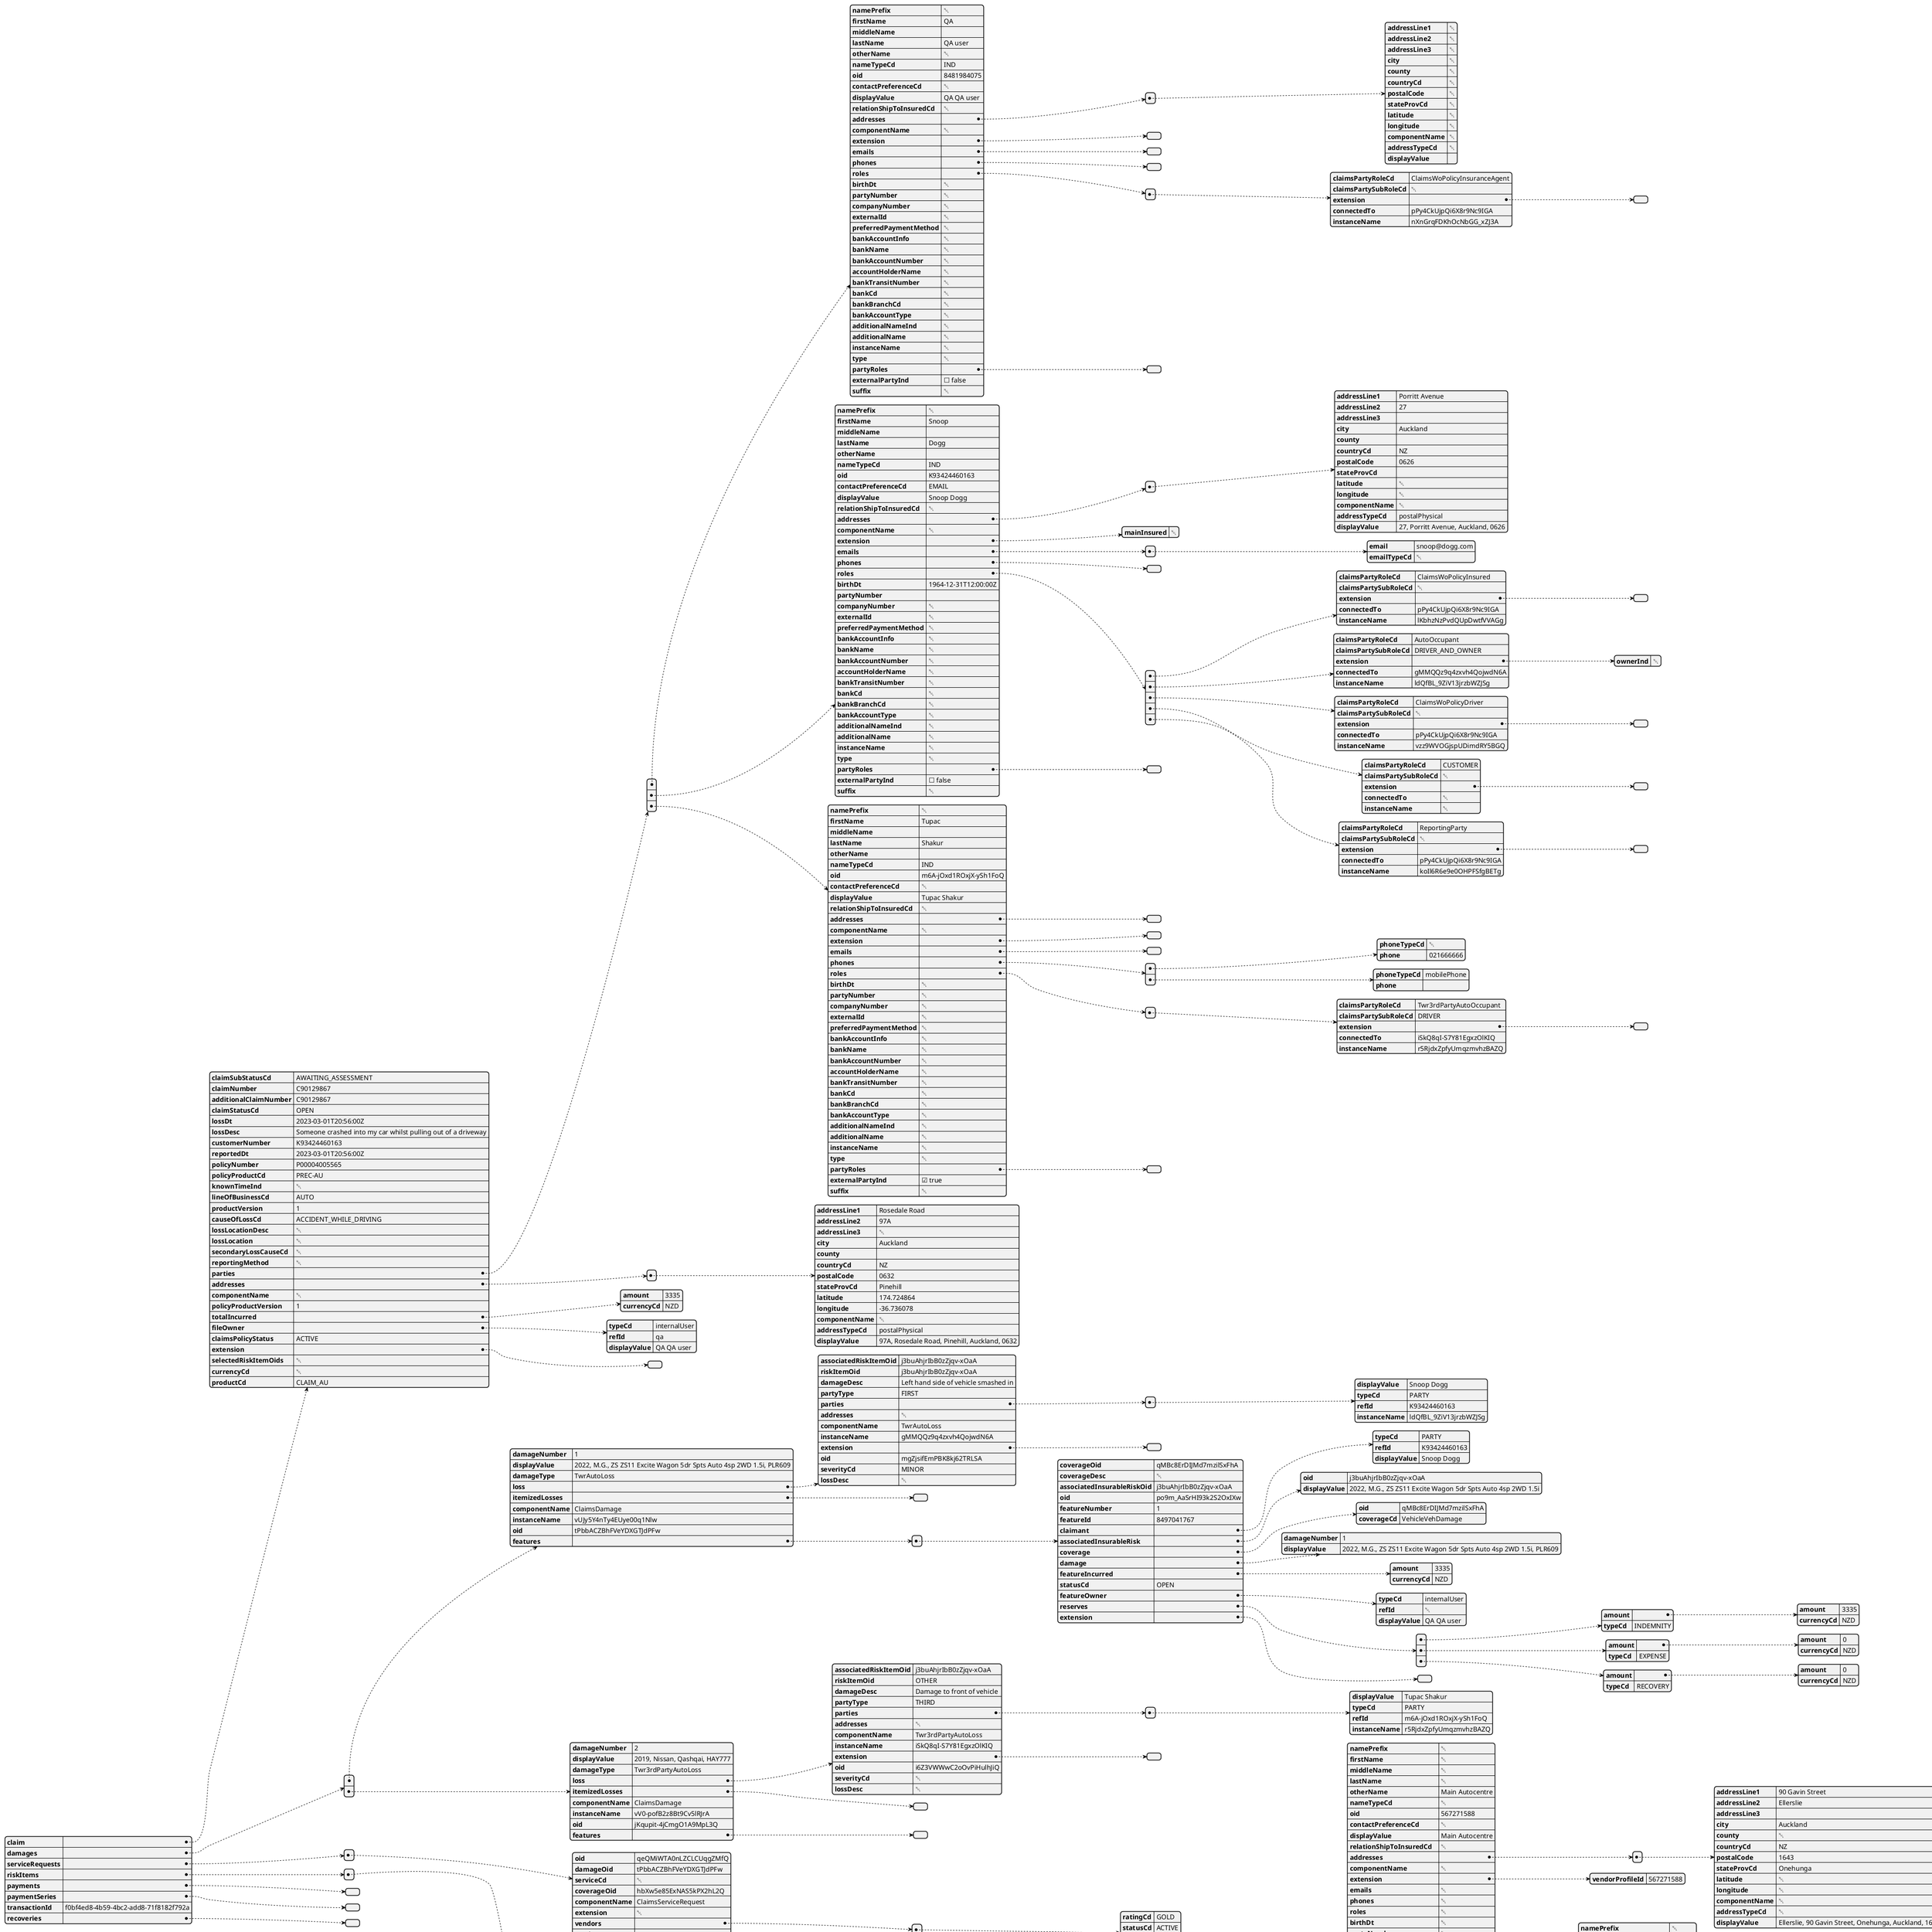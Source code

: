 @startjson

{
  "claim": {
    "claimSubStatusCd": "AWAITING_ASSESSMENT",
    "claimNumber": "C90129867",
    "additionalClaimNumber": "C90129867",
    "claimStatusCd": "OPEN",
    "lossDt": "2023-03-01T20:56:00Z",
    "lossDesc": "Someone crashed into my car whilst pulling out of a driveway",
    "customerNumber": "K93424460163",
    "reportedDt": "2023-03-01T20:56:00Z",
    "policyNumber": "P00004005565",
    "policyProductCd": "PREC-AU",
    "knownTimeInd": null,
    "lineOfBusinessCd": "AUTO",
    "productVersion": 1,
    "causeOfLossCd": "ACCIDENT_WHILE_DRIVING",
    "lossLocationDesc": null,
    "lossLocation": null,
    "secondaryLossCauseCd": null,
    "reportingMethod": null,
    "parties": [
      {
        "namePrefix": null,
        "firstName": "QA",
        "middleName": "",
        "lastName": "QA user",
        "otherName": null,
        "nameTypeCd": "IND",
        "oid": "8481984075",
        "contactPreferenceCd": null,
        "displayValue": "QA QA user",
        "relationShipToInsuredCd": null,
        "addresses": [
          {
            "addressLine1": null,
            "addressLine2": null,
            "addressLine3": null,
            "city": null,
            "county": null,
            "countryCd": null,
            "postalCode": null,
            "stateProvCd": null,
            "latitude": null,
            "longitude": null,
            "componentName": null,
            "addressTypeCd": null,
            "displayValue": ""
          }
        ],
        "componentName": null,
        "extension": {},
        "emails": [],
        "phones": [],
        "roles": [
          {
            "claimsPartyRoleCd": "ClaimsWoPolicyInsuranceAgent",
            "claimsPartySubRoleCd": null,
            "extension": {},
            "connectedTo": "pPy4CkUjpQi6X8r9Nc9IGA",
            "instanceName": "nXnGrqFDKhOcNbGG_xZJ3A"
          }
        ],
        "birthDt": null,
        "partyNumber": null,
        "companyNumber": null,
        "externalId": null,
        "preferredPaymentMethod": null,
        "bankAccountInfo": null,
        "bankName": null,
        "bankAccountNumber": null,
        "accountHolderName": null,
        "bankTransitNumber": null,
        "bankCd": null,
        "bankBranchCd": null,
        "bankAccountType": null,
        "additionalNameInd": null,
        "additionalName": null,
        "instanceName": null,
        "type": null,
        "partyRoles": [],
        "externalPartyInd": false,
        "suffix": null
      },
      {
        "namePrefix": null,
        "firstName": "Snoop",
        "middleName": "",
        "lastName": "Dogg",
        "otherName": "",
        "nameTypeCd": "IND",
        "oid": "K93424460163",
        "contactPreferenceCd": "EMAIL",
        "displayValue": "Snoop Dogg",
        "relationShipToInsuredCd": null,
        "addresses": [
          {
            "addressLine1": "Porritt Avenue",
            "addressLine2": "27",
            "addressLine3": "",
            "city": "Auckland",
            "county": "",
            "countryCd": "NZ",
            "postalCode": "0626",
            "stateProvCd": "",
            "latitude": null,
            "longitude": null,
            "componentName": null,
            "addressTypeCd": "postalPhysical",
            "displayValue": "27, Porritt Avenue, Auckland, 0626"
          }
        ],
        "componentName": null,
        "extension": {
          "mainInsured": null
        },
        "emails": [
          {
            "email": "snoop@dogg.com",
            "emailTypeCd": null
          }
        ],
        "phones": [],
        "roles": [
          {
            "claimsPartyRoleCd": "ClaimsWoPolicyInsured",
            "claimsPartySubRoleCd": null,
            "extension": {},
            "connectedTo": "pPy4CkUjpQi6X8r9Nc9IGA",
            "instanceName": "lKbhzNzPvdQUpDwtfVVAGg"
          },
          {
            "claimsPartyRoleCd": "AutoOccupant",
            "claimsPartySubRoleCd": "DRIVER_AND_OWNER",
            "extension": {
              "ownerInd": null
            },
            "connectedTo": "gMMQQz9q4zxvh4QojwdN6A",
            "instanceName": "ldQfBL_9ZiV13jrzbWZJSg"
          },
          {
            "claimsPartyRoleCd": "ClaimsWoPolicyDriver",
            "claimsPartySubRoleCd": null,
            "extension": {},
            "connectedTo": "pPy4CkUjpQi6X8r9Nc9IGA",
            "instanceName": "vzz9WVOGjspUDimdRY5BGQ"
          },
          {
            "claimsPartyRoleCd": "CUSTOMER",
            "claimsPartySubRoleCd": null,
            "extension": {},
            "connectedTo": null,
            "instanceName": null
          },
          {
            "claimsPartyRoleCd": "ReportingParty",
            "claimsPartySubRoleCd": null,
            "extension": {},
            "connectedTo": "pPy4CkUjpQi6X8r9Nc9IGA",
            "instanceName": "koIl6R6e9e0OHPFSfgBETg"
          }
        ],
        "birthDt": "1964-12-31T12:00:00Z",
        "partyNumber": "",
        "companyNumber": null,
        "externalId": null,
        "preferredPaymentMethod": null,
        "bankAccountInfo": null,
        "bankName": null,
        "bankAccountNumber": null,
        "accountHolderName": null,
        "bankTransitNumber": null,
        "bankCd": null,
        "bankBranchCd": null,
        "bankAccountType": null,
        "additionalNameInd": null,
        "additionalName": null,
        "instanceName": null,
        "type": null,
        "partyRoles": [],
        "externalPartyInd": false,
        "suffix": null
      },
      {
        "namePrefix": null,
        "firstName": "Tupac",
        "middleName": "",
        "lastName": "Shakur",
        "otherName": "",
        "nameTypeCd": "IND",
        "oid": "m6A-jOxd1ROxjX-ySh1FoQ",
        "contactPreferenceCd": null,
        "displayValue": "Tupac Shakur",
        "relationShipToInsuredCd": null,
        "addresses": [],
        "componentName": null,
        "extension": {},
        "emails": [],
        "phones": [
          {
            "phoneTypeCd": null,
            "phone": "021666666"
          },
          {
            "phoneTypeCd": "mobilePhone",
            "phone": ""
          }
        ],
        "roles": [
          {
            "claimsPartyRoleCd": "Twr3rdPartyAutoOccupant",
            "claimsPartySubRoleCd": "DRIVER",
            "extension": {},
            "connectedTo": "iSkQ8qI-S7Y81EgxzOlKIQ",
            "instanceName": "r5RjdxZpfyUmqzmvhzBAZQ"
          }
        ],
        "birthDt": null,
        "partyNumber": null,
        "companyNumber": null,
        "externalId": null,
        "preferredPaymentMethod": null,
        "bankAccountInfo": null,
        "bankName": null,
        "bankAccountNumber": null,
        "accountHolderName": null,
        "bankTransitNumber": null,
        "bankCd": null,
        "bankBranchCd": null,
        "bankAccountType": null,
        "additionalNameInd": null,
        "additionalName": null,
        "instanceName": null,
        "type": null,
        "partyRoles": [],
        "externalPartyInd": true,
        "suffix": null
      }
    ],
    "addresses": [
      {
        "addressLine1": "Rosedale Road",
        "addressLine2": "97A",
        "addressLine3": null,
        "city": "Auckland",
        "county": "",
        "countryCd": "NZ",
        "postalCode": "0632",
        "stateProvCd": "Pinehill",
        "latitude": 174.724864,
        "longitude": -36.736078,
        "componentName": null,
        "addressTypeCd": "postalPhysical",
        "displayValue": "97A, Rosedale Road, Pinehill, Auckland, 0632"
      }
    ],
    "componentName": null,
    "policyProductVersion": 1,
    "totalIncurred": {
      "amount": 3335,
      "currencyCd": "NZD"
    },
    "fileOwner": {
      "typeCd": "internalUser",
      "refId": "qa",
      "displayValue": "QA QA user"
    },
    "claimsPolicyStatus": "ACTIVE",
    "extension": {},
    "selectedRiskItemOids": null,
    "currencyCd": null,
    "productCd": "CLAIM_AU"
  },
  "damages": [
    {
      "damageNumber": "1",
      "displayValue": "2022, M.G., ZS ZS11 Excite Wagon 5dr Spts Auto 4sp 2WD 1.5i, PLR609",
      "damageType": "TwrAutoLoss",
      "loss": {
        "associatedRiskItemOid": "j3buAhjrIbB0zZjqv-xOaA",
        "riskItemOid": "j3buAhjrIbB0zZjqv-xOaA",
        "damageDesc": "Left hand side of vehicle smashed in",
        "partyType": "FIRST",
        "parties": [
          {
            "displayValue": "Snoop Dogg",
            "typeCd": "PARTY",
            "refId": "K93424460163",
            "instanceName": "ldQfBL_9ZiV13jrzbWZJSg"
          }
        ],
        "addresses": null,
        "componentName": "TwrAutoLoss",
        "instanceName": "gMMQQz9q4zxvh4QojwdN6A",
        "extension": {},
        "oid": "mgZjsifEmPBK8kj62TRLSA",
        "severityCd": "MINOR",
        "lossDesc": null
      },
      "itemizedLosses": [],
      "componentName": "ClaimsDamage",
      "instanceName": "vUJy5Y4nTy4EUye00q1Nlw",
      "oid": "tPbbACZBhFVeYDXGTJdPFw",
      "features": [
        {
          "coverageOid": "qMBc8ErDIJMd7mzilSxFhA",
          "coverageDesc": null,
          "associatedInsurableRiskOid": "j3buAhjrIbB0zZjqv-xOaA",
          "oid": "po9m_AaSrHI93k2S2OxIXw",
          "featureNumber": "1",
          "featureId": "8497041767",
          "claimant": {
            "typeCd": "PARTY",
            "refId": "K93424460163",
            "displayValue": "Snoop Dogg"
          },
          "associatedInsurableRisk": {
            "oid": "j3buAhjrIbB0zZjqv-xOaA",
            "displayValue": "2022, M.G., ZS ZS11 Excite Wagon 5dr Spts Auto 4sp 2WD 1.5i"
          },
          "coverage": {
            "oid": "qMBc8ErDIJMd7mzilSxFhA",
            "coverageCd": "VehicleVehDamage"
          },
          "damage": {
            "damageNumber": "1",
            "displayValue": "2022, M.G., ZS ZS11 Excite Wagon 5dr Spts Auto 4sp 2WD 1.5i, PLR609"
          },
          "featureIncurred": {
            "amount": 3335,
            "currencyCd": "NZD"
          },
          "statusCd": "OPEN",
          "featureOwner": {
            "typeCd": "internalUser",
            "refId": null,
            "displayValue": "QA QA user"
          },
          "reserves": [
            {
              "amount": {
                "amount": 3335,
                "currencyCd": "NZD"
              },
              "typeCd": "INDEMNITY"
            },
            {
              "amount": {
                "amount": 0,
                "currencyCd": "NZD"
              },
              "typeCd": "EXPENSE"
            },
            {
              "amount": {
                "amount": 0,
                "currencyCd": "NZD"
              },
              "typeCd": "RECOVERY"
            }
          ],
          "extension": {}
        }
      ]
    },
    {
      "damageNumber": "2",
      "displayValue": "2019, Nissan, Qashqai, HAY777",
      "damageType": "Twr3rdPartyAutoLoss",
      "loss": {
        "associatedRiskItemOid": "j3buAhjrIbB0zZjqv-xOaA",
        "riskItemOid": "OTHER",
        "damageDesc": "Damage to front of vehicle",
        "partyType": "THIRD",
        "parties": [
          {
            "displayValue": "Tupac Shakur",
            "typeCd": "PARTY",
            "refId": "m6A-jOxd1ROxjX-ySh1FoQ",
            "instanceName": "r5RjdxZpfyUmqzmvhzBAZQ"
          }
        ],
        "addresses": null,
        "componentName": "Twr3rdPartyAutoLoss",
        "instanceName": "iSkQ8qI-S7Y81EgxzOlKIQ",
        "extension": {},
        "oid": "i6Z3VWWwC2oOvPiHulhJiQ",
        "severityCd": null,
        "lossDesc": null
      },
      "itemizedLosses": [],
      "componentName": "ClaimsDamage",
      "instanceName": "vV0-pofB2z8Bt9Cv5lRJrA",
      "oid": "jKqupit-4jCmgO1A9MpL3Q",
      "features": []
    }
  ],
  "serviceRequests": [
    {
      "oid": "qeQMiWTA0nLZCLCUqgZMfQ",
      "damageOid": "tPbbACZBhFVeYDXGTJdPFw",
      "serviceCd": null,
      "coverageOid": "hbXw5e85ExNAS5kPX2hL2Q",
      "componentName": "ClaimsServiceRequest",
      "extension": null,
      "vendors": [
        {
          "ratingCd": "GOLD",
          "statusCd": "ACTIVE",
          "profile": {
            "namePrefix": null,
            "firstName": null,
            "middleName": null,
            "lastName": null,
            "otherName": "Main Autocentre",
            "nameTypeCd": null,
            "oid": "567271588",
            "contactPreferenceCd": null,
            "displayValue": "Main Autocentre",
            "relationShipToInsuredCd": null,
            "addresses": [
              {
                "addressLine1": "90 Gavin Street",
                "addressLine2": "Ellerslie",
                "addressLine3": "",
                "city": "Auckland",
                "county": null,
                "countryCd": "NZ",
                "postalCode": "1643",
                "stateProvCd": "Onehunga",
                "latitude": null,
                "longitude": null,
                "componentName": null,
                "addressTypeCd": null,
                "displayValue": "Ellerslie, 90 Gavin Street, Onehunga, Auckland, 1643"
              }
            ],
            "componentName": null,
            "extension": {
              "vendorProfileId": 567271588
            },
            "emails": null,
            "phones": null,
            "roles": null,
            "birthDt": null,
            "partyNumber": null,
            "companyNumber": "92-411-966",
            "externalId": null,
            "preferredPaymentMethod": null,
            "bankAccountInfo": null,
            "bankName": null,
            "bankAccountNumber": null,
            "accountHolderName": null,
            "bankTransitNumber": null,
            "bankCd": null,
            "bankBranchCd": null,
            "bankAccountType": null,
            "additionalNameInd": null,
            "additionalName": null,
            "instanceName": null,
            "type": null,
            "partyRoles": null,
            "externalPartyInd": false,
            "suffix": null
          },
          "contacts": [
            {
              "namePrefix": null,
              "firstName": "",
              "middleName": null,
              "lastName": "",
              "otherName": null,
              "nameTypeCd": null,
              "oid": null,
              "contactPreferenceCd": null,
              "displayValue": null,
              "relationShipToInsuredCd": null,
              "addresses": null,
              "componentName": null,
              "extension": {},
              "emails": [
                {
                  "email": "F612B96D78923B1E@mainautocentre.co.nz",
                  "emailTypeCd": null
                }
              ],
              "phones": [
                {
                  "phoneTypeCd": "workPhone",
                  "phone": "437946452"
                }
              ],
              "roles": null,
              "birthDt": null,
              "partyNumber": null,
              "companyNumber": null,
              "externalId": null,
              "preferredPaymentMethod": null,
              "bankAccountInfo": null,
              "bankName": null,
              "bankAccountNumber": null,
              "accountHolderName": null,
              "bankTransitNumber": null,
              "bankCd": null,
              "bankBranchCd": null,
              "bankAccountType": null,
              "additionalNameInd": null,
              "additionalName": null,
              "instanceName": null,
              "type": null,
              "partyRoles": null,
              "externalPartyInd": false,
              "suffix": null
            }
          ]
        }
      ],
      "parties": null
    }
  ],
  "riskItems": [
    {
      "oid": "j3buAhjrIbB0zZjqv-xOaA",
      "displayValue": "2022, M.G., ZS ZS11 Excite Wagon 5dr Spts Auto 4sp 2WD 1.5i",
      "associatedInsurableRiskOid": null,
      "componentName": null,
      "coverages": [
        {
          "oid": "hbXw5e85ExNAS5kPX2hL2Q",
          "coverageCd": "VehicleCombinedLiability",
          "componentName": null,
          "deductibleAmount": {
            "amount": 500,
            "currencyCd": "NZD"
          },
          "coverageDetails": [
            {
              "limitLevel": "OCCURRENCE",
              "limitAmount": {
                "amount": 25000000,
                "currencyCd": "NZD"
              },
              "componentName": null
            }
          ]
        },
        {
          "oid": "kycH2mTuHYR5cU2HSrhNwA",
          "coverageCd": "VehicleLegalLiability",
          "componentName": null,
          "deductibleAmount": {
            "amount": 500,
            "currencyCd": "NZD"
          },
          "coverageDetails": [
            {
              "limitLevel": "OCCURRENCE",
              "limitAmount": {
                "amount": 25000000,
                "currencyCd": "NZD"
              },
              "componentName": null
            }
          ]
        },
        {
          "oid": "vfpqVXNYycDsYZoC-GxFQw",
          "coverageCd": "VehicleBodilyInjury",
          "componentName": null,
          "deductibleAmount": {
            "amount": 500,
            "currencyCd": "NZD"
          },
          "coverageDetails": [
            {
              "limitLevel": "OCCURRENCE",
              "limitAmount": {
                "amount": 1000000,
                "currencyCd": "NZD"
              },
              "componentName": null
            }
          ]
        },
        {
          "oid": "vLPPF7lsLnMYTv-aEbpIyQ",
          "coverageCd": "VehicleLegalExpenses",
          "componentName": null,
          "deductibleAmount": {
            "amount": 500,
            "currencyCd": "NZD"
          },
          "coverageDetails": [
            {
              "limitLevel": "OCCURRENCE",
              "limitAmount": {
                "amount": 5000,
                "currencyCd": "NZD"
              },
              "componentName": null
            }
          ]
        },
        {
          "oid": "u42dHJ2wGF6wentRKvNCIA",
          "coverageCd": "VehicleMarineLosses",
          "componentName": null,
          "deductibleAmount": {
            "amount": 500,
            "currencyCd": "NZD"
          },
          "coverageDetails": [
            {
              "limitLevel": "OCCURRENCE",
              "limitAmount": {
                "amount": 25000000,
                "currencyCd": "NZD"
              },
              "componentName": null
            }
          ]
        },
        {
          "oid": "k3sfpoplx0S45DNwkKBF2A",
          "coverageCd": "VehicleReparation",
          "componentName": null,
          "deductibleAmount": {
            "amount": 500,
            "currencyCd": "NZD"
          },
          "coverageDetails": [
            {
              "limitLevel": "OCCURRENCE",
              "limitAmount": {
                "amount": 1000000,
                "currencyCd": "NZD"
              },
              "componentName": null
            }
          ]
        },
        {
          "oid": "qMBc8ErDIJMd7mzilSxFhA",
          "coverageCd": "VehicleVehDamage",
          "componentName": null,
          "deductibleAmount": {
            "amount": 500,
            "currencyCd": "NZD"
          },
          "coverageDetails": [
            {
              "limitLevel": "OCCURRENCE",
              "limitAmount": {
                "amount": 23950,
                "currencyCd": "NZD"
              },
              "componentName": null
            }
          ]
        },
        {
          "oid": "hceYmyluuBt2GNd0ZF1DiA",
          "coverageCd": "VehicleFire",
          "componentName": null,
          "deductibleAmount": {
            "amount": 500,
            "currencyCd": "NZD"
          },
          "coverageDetails": [
            {
              "limitLevel": "OCCURRENCE",
              "limitAmount": {
                "amount": 23950,
                "currencyCd": "NZD"
              },
              "componentName": null
            }
          ]
        },
        {
          "oid": "mwnjghflVffe17zxmC5PpA",
          "coverageCd": "VehicleTheft",
          "componentName": null,
          "deductibleAmount": {
            "amount": 500,
            "currencyCd": "NZD"
          },
          "coverageDetails": [
            {
              "limitLevel": "OCCURRENCE",
              "limitAmount": {
                "amount": 23950,
                "currencyCd": "NZD"
              },
              "componentName": null
            }
          ]
        },
        {
          "oid": "ntOjjiyhyAY9N6wy12VKrQ",
          "coverageCd": "VehicleStorageCosts",
          "componentName": null,
          "deductibleAmount": {
            "amount": null,
            "currencyCd": "NZD"
          },
          "coverageDetails": [
            {
              "limitLevel": "OCCURRENCE",
              "limitAmount": {
                "amount": null,
                "currencyCd": "NZD"
              },
              "componentName": null
            }
          ]
        },
        {
          "oid": "lBl7Stpk2KxD96sf6tVOKw",
          "coverageCd": "VehicleTowingCosts",
          "componentName": null,
          "deductibleAmount": {
            "amount": null,
            "currencyCd": "NZD"
          },
          "coverageDetails": [
            {
              "limitLevel": "OCCURRENCE",
              "limitAmount": {
                "amount": null,
                "currencyCd": "NZD"
              },
              "componentName": null
            }
          ]
        },
        {
          "oid": "u5Znsw-FYqOMiH1zJw9KsA",
          "coverageCd": "RoadWiseCommPMT",
          "componentName": null,
          "deductibleAmount": {
            "amount": null,
            "currencyCd": "NZD"
          },
          "coverageDetails": [
            {
              "limitLevel": "OCCURRENCE",
              "limitAmount": {
                "amount": null,
                "currencyCd": "NZD"
              },
              "componentName": null
            }
          ]
        },
        {
          "oid": "oX1sTNnE8587bs4XuR5B9Q",
          "coverageCd": "VehicleWindscreenAndWindowGlassExcessBuyOut",
          "componentName": null,
          "deductibleAmount": {
            "amount": null,
            "currencyCd": "NZD"
          },
          "coverageDetails": [
            {
              "limitLevel": "OCCURRENCE",
              "limitAmount": {
                "amount": null,
                "currencyCd": "NZD"
              },
              "componentName": null
            }
          ]
        },
        {
          "oid": "kKK1BuxnaR2TMyXb30RD7g",
          "coverageCd": "VehicleAdditionalVehicleCover",
          "componentName": null,
          "deductibleAmount": {
            "amount": 500,
            "currencyCd": "NZD"
          },
          "coverageDetails": [
            {
              "limitLevel": "OCCURRENCE",
              "limitAmount": {
                "amount": 23950,
                "currencyCd": "NZD"
              },
              "componentName": null
            }
          ]
        },
        {
          "oid": "uQNGu8s0N8Ic0WiCzotGOA",
          "coverageCd": "VehicleCarSeats",
          "componentName": null,
          "deductibleAmount": {
            "amount": 500,
            "currencyCd": "NZD"
          },
          "coverageDetails": [
            {
              "limitLevel": "OCCURRENCE",
              "limitAmount": {
                "amount": 750,
                "currencyCd": "NZD"
              },
              "componentName": null
            }
          ]
        },
        {
          "oid": "hmja77t6Qn98Z7WAXZxJ-w",
          "coverageCd": "VehicleFatalInjury",
          "componentName": null,
          "deductibleAmount": {
            "amount": 500,
            "currencyCd": "NZD"
          },
          "coverageDetails": [
            {
              "limitLevel": "OCCURRENCE",
              "limitAmount": {
                "amount": 10000,
                "currencyCd": "NZD"
              },
              "componentName": null
            }
          ]
        },
        {
          "oid": "gfRTrzfcWze3-U1iHgFJ6A",
          "coverageCd": "VehicleLostOrStolenKeys",
          "componentName": null,
          "deductibleAmount": {
            "amount": 500,
            "currencyCd": "NZD"
          },
          "coverageDetails": [
            {
              "limitLevel": "OCCURRENCE",
              "limitAmount": {
                "amount": 1000,
                "currencyCd": "NZD"
              },
              "componentName": null
            }
          ]
        },
        {
          "oid": "lkRIiDSkZu1eea3OoCxPAQ",
          "coverageCd": "VehicleNewVehicleReplacement",
          "componentName": null,
          "deductibleAmount": {
            "amount": 500,
            "currencyCd": "NZD"
          },
          "coverageDetails": [
            {
              "limitLevel": "OCCURRENCE",
              "limitAmount": {
                "amount": 23950,
                "currencyCd": "NZD"
              },
              "componentName": null
            }
          ]
        },
        {
          "oid": "kBuBWM_nBpVCbQW7uZhCYA",
          "coverageCd": "VehicleRoadClearingCosts",
          "componentName": null,
          "deductibleAmount": {
            "amount": 500,
            "currencyCd": "NZD"
          },
          "coverageDetails": [
            {
              "limitLevel": "OCCURRENCE",
              "limitAmount": {
                "amount": 1000,
                "currencyCd": "NZD"
              },
              "componentName": null
            }
          ]
        },
        {
          "oid": "qw243BFhaSBvQj7aaJJIew",
          "coverageCd": "VehicleTransportCosts",
          "componentName": null,
          "deductibleAmount": {
            "amount": 500,
            "currencyCd": "NZD"
          },
          "coverageDetails": [
            {
              "limitLevel": "OCCURRENCE",
              "limitAmount": {
                "amount": 500,
                "currencyCd": "NZD"
              },
              "componentName": null
            }
          ]
        },
        {
          "oid": "mtWtDLtx7E6FziMfTu1L7w",
          "coverageCd": "VehicleWindscreenAndWindowGlass",
          "componentName": null,
          "deductibleAmount": {
            "amount": 0,
            "currencyCd": "NZD"
          },
          "coverageDetails": [
            {
              "limitLevel": "OCCURRENCE",
              "limitAmount": {
                "amount": 23950,
                "currencyCd": "NZD"
              },
              "componentName": null
            }
          ]
        },
        {
          "oid": "hTAFQ7nC3AFigPoIQ35B2Q",
          "coverageCd": "CommissionPMT",
          "componentName": null,
          "deductibleAmount": {
            "amount": null,
            "currencyCd": "NZD"
          },
          "coverageDetails": [
            {
              "limitLevel": "OCCURRENCE",
              "limitAmount": {
                "amount": null,
                "currencyCd": "NZD"
              },
              "componentName": null
            }
          ]
        },
        {
          "oid": "sudWTnr9mnO4GOQ8OsBMFA",
          "coverageCd": "RoadWiseCommPMT",
          "componentName": null,
          "deductibleAmount": {
            "amount": null,
            "currencyCd": "NZD"
          },
          "coverageDetails": [
            {
              "limitLevel": "OCCURRENCE",
              "limitAmount": {
                "amount": null,
                "currencyCd": "NZD"
              },
              "componentName": null
            }
          ]
        },
        {
          "oid": "rgeSFD9tf04N9gSDcj9B1Q",
          "coverageCd": "EXGRATIA",
          "componentName": null,
          "deductibleAmount": {
            "amount": null,
            "currencyCd": "NZD"
          },
          "coverageDetails": []
        }
      ],
      "reportedRiskItemName": "2022, ZS",
      "extension": {
        "typeCd": "Wagon",
        "year": 2022,
        "vin": "",
        "model": "ZS",
        "plateIssuedStateProvCd": null,
        "plateNumber": "PLR609",
        "colorCd": null,
        "make": "M.G."
      }
    }
  ],
  "payments": [],
  "paymentSeries": [],
  "transactionId": "f0bf4ed8-4b59-4bc2-add8-71f8182f792a",
  "recoveries": []
}

@endjson